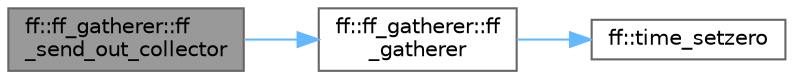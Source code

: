 digraph "ff::ff_gatherer::ff_send_out_collector"
{
 // LATEX_PDF_SIZE
  bgcolor="transparent";
  edge [fontname=Helvetica,fontsize=10,labelfontname=Helvetica,labelfontsize=10];
  node [fontname=Helvetica,fontsize=10,shape=box,height=0.2,width=0.4];
  rankdir="LR";
  Node1 [id="Node000001",label="ff::ff_gatherer::ff\l_send_out_collector",height=0.2,width=0.4,color="gray40", fillcolor="grey60", style="filled", fontcolor="black",tooltip=" "];
  Node1 -> Node2 [id="edge3_Node000001_Node000002",color="steelblue1",style="solid",tooltip=" "];
  Node2 [id="Node000002",label="ff::ff_gatherer::ff\l_gatherer",height=0.2,width=0.4,color="grey40", fillcolor="white", style="filled",URL="$classff_1_1ff__gatherer.html#afda3d12631bd6dfaea8f59816036a559",tooltip="Constructor"];
  Node2 -> Node3 [id="edge4_Node000002_Node000003",color="steelblue1",style="solid",tooltip=" "];
  Node3 [id="Node000003",label="ff::time_setzero",height=0.2,width=0.4,color="grey40", fillcolor="white", style="filled",URL="$namespaceff.html#a21b873e8dbf6f7b80eec5be4f9fd3a60",tooltip=" "];
}
